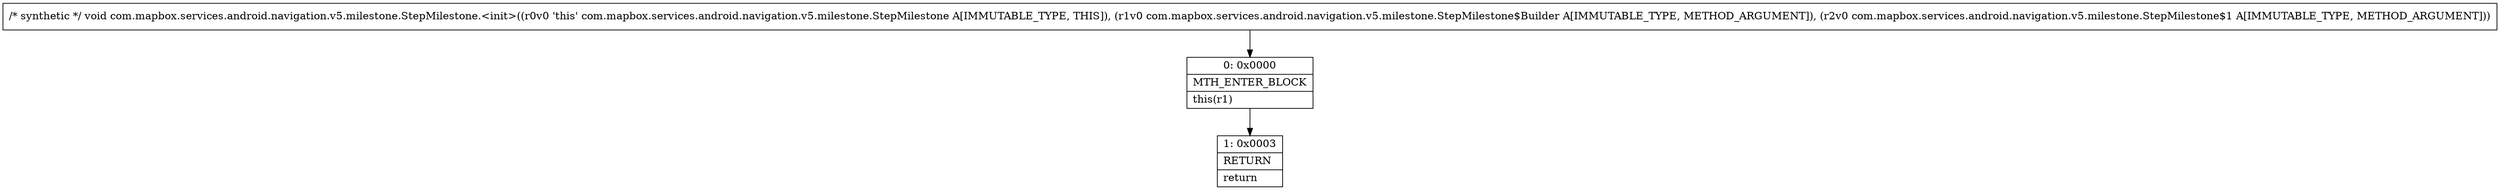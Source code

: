 digraph "CFG forcom.mapbox.services.android.navigation.v5.milestone.StepMilestone.\<init\>(Lcom\/mapbox\/services\/android\/navigation\/v5\/milestone\/StepMilestone$Builder;Lcom\/mapbox\/services\/android\/navigation\/v5\/milestone\/StepMilestone$1;)V" {
Node_0 [shape=record,label="{0\:\ 0x0000|MTH_ENTER_BLOCK\l|this(r1)\l}"];
Node_1 [shape=record,label="{1\:\ 0x0003|RETURN\l|return\l}"];
MethodNode[shape=record,label="{\/* synthetic *\/ void com.mapbox.services.android.navigation.v5.milestone.StepMilestone.\<init\>((r0v0 'this' com.mapbox.services.android.navigation.v5.milestone.StepMilestone A[IMMUTABLE_TYPE, THIS]), (r1v0 com.mapbox.services.android.navigation.v5.milestone.StepMilestone$Builder A[IMMUTABLE_TYPE, METHOD_ARGUMENT]), (r2v0 com.mapbox.services.android.navigation.v5.milestone.StepMilestone$1 A[IMMUTABLE_TYPE, METHOD_ARGUMENT])) }"];
MethodNode -> Node_0;
Node_0 -> Node_1;
}

